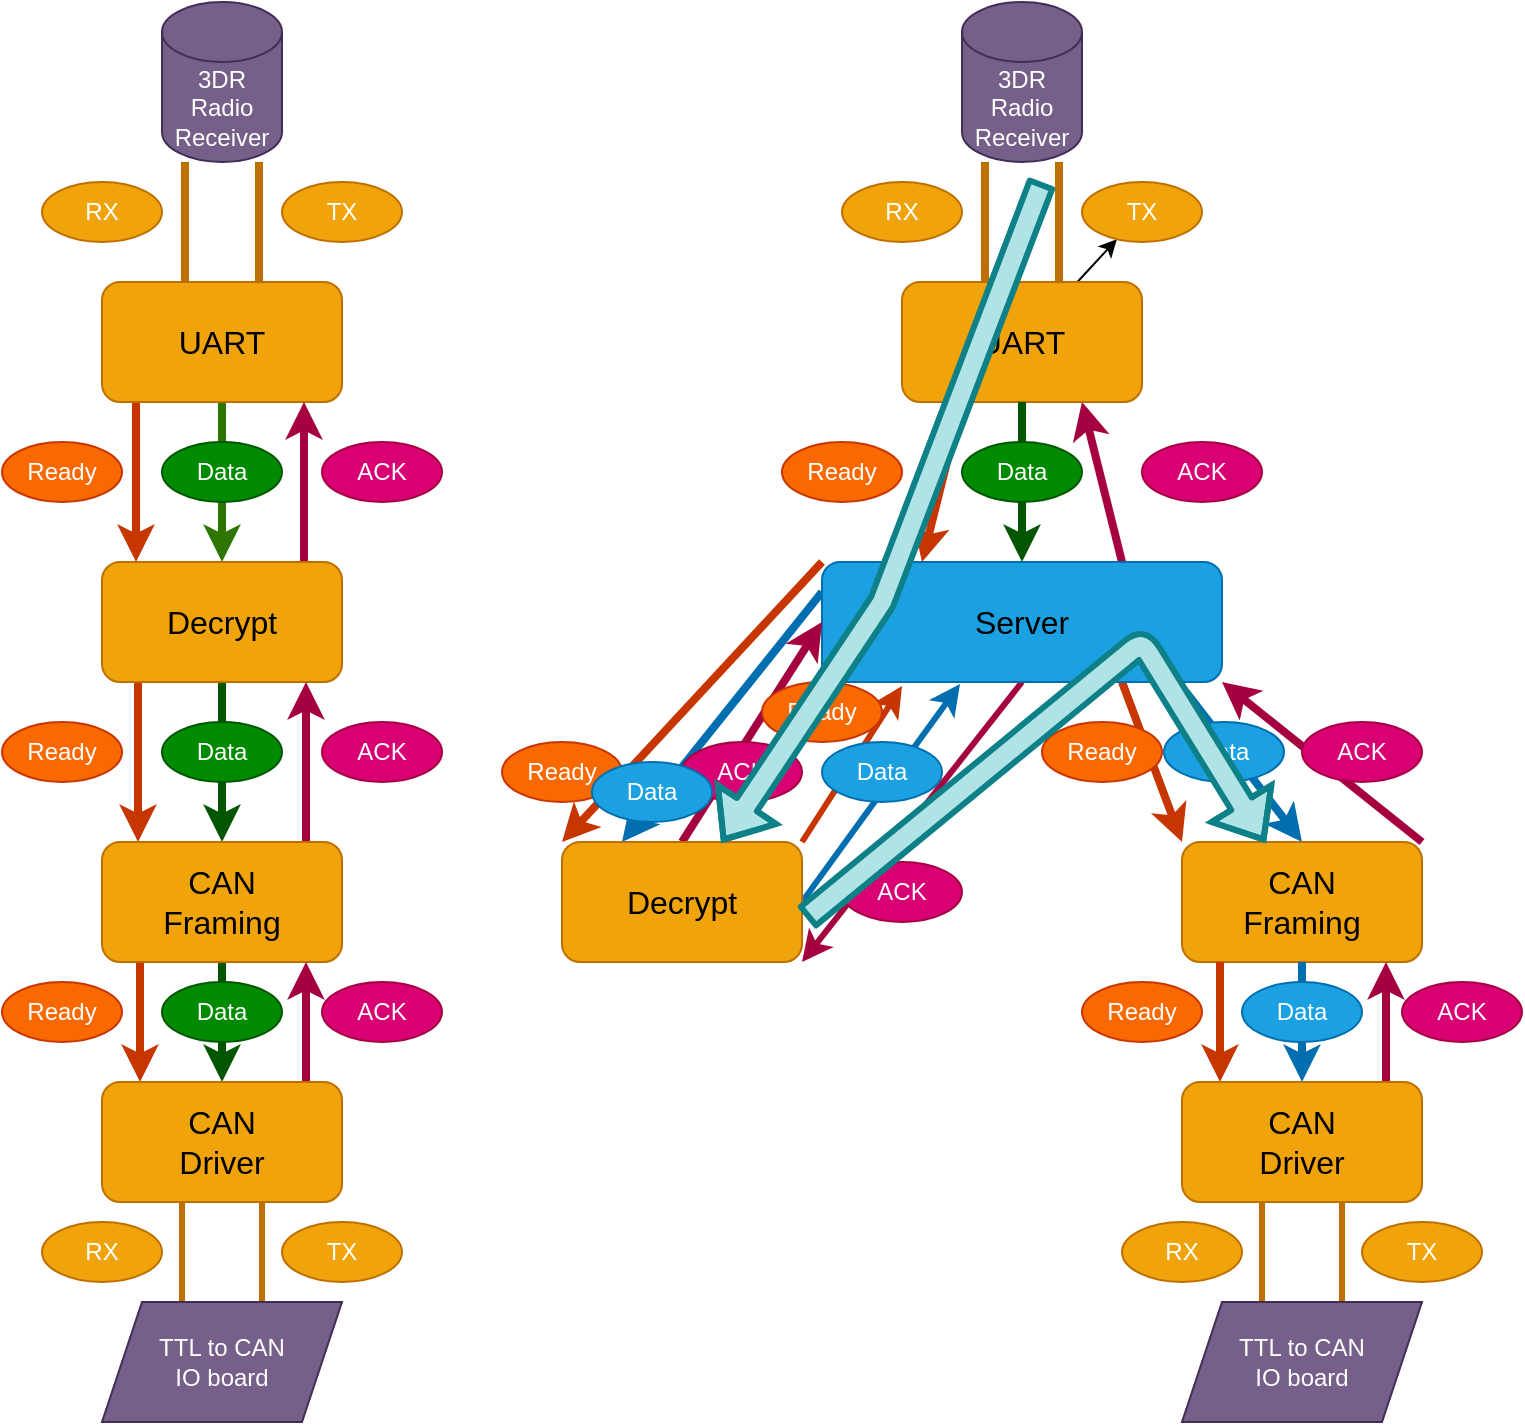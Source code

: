 <mxfile>
    <diagram id="hkkdX1cnzjOqu8E3EJwh" name="Page-1">
        <mxGraphModel dx="1100" dy="779" grid="1" gridSize="10" guides="1" tooltips="1" connect="1" arrows="1" fold="1" page="1" pageScale="1" pageWidth="850" pageHeight="1100" math="0" shadow="0">
            <root>
                <mxCell id="0"/>
                <mxCell id="1" parent="0"/>
                <mxCell id="29" style="edgeStyle=none;html=1;exitX=0.5;exitY=1;exitDx=0;exitDy=0;entryX=0.5;entryY=0;entryDx=0;entryDy=0;strokeWidth=4;fontColor=#000000;fillColor=#60a917;strokeColor=#2D7600;" parent="1" source="13" target="15" edge="1">
                    <mxGeometry relative="1" as="geometry"/>
                </mxCell>
                <mxCell id="31" style="edgeStyle=none;html=1;exitX=0.25;exitY=1;exitDx=0;exitDy=0;entryX=0.25;entryY=0;entryDx=0;entryDy=0;strokeWidth=4;fontColor=#000000;fillColor=#fa6800;strokeColor=#C73500;" parent="1" edge="1">
                    <mxGeometry relative="1" as="geometry">
                        <mxPoint x="137" y="280" as="sourcePoint"/>
                        <mxPoint x="137" y="360" as="targetPoint"/>
                    </mxGeometry>
                </mxCell>
                <mxCell id="13" value="UART" style="rounded=1;whiteSpace=wrap;html=1;fontSize=16;fillColor=#f0a30a;fontColor=#000000;strokeColor=#BD7000;" parent="1" vertex="1">
                    <mxGeometry x="120" y="220" width="120" height="60" as="geometry"/>
                </mxCell>
                <mxCell id="23" style="edgeStyle=none;html=1;exitX=0.75;exitY=0;exitDx=0;exitDy=0;entryX=0.75;entryY=1;entryDx=0;entryDy=0;strokeWidth=4;fontColor=#000000;fillColor=#d80073;strokeColor=#A50040;" parent="1" edge="1">
                    <mxGeometry relative="1" as="geometry">
                        <mxPoint x="221" y="360" as="sourcePoint"/>
                        <mxPoint x="221" y="280" as="targetPoint"/>
                    </mxGeometry>
                </mxCell>
                <mxCell id="67" style="edgeStyle=none;html=1;exitX=0.25;exitY=1;exitDx=0;exitDy=0;entryX=0.25;entryY=0;entryDx=0;entryDy=0;strokeWidth=4;fontColor=#FFFFFF;fillColor=#fa6800;strokeColor=#C73500;" parent="1" edge="1">
                    <mxGeometry relative="1" as="geometry">
                        <mxPoint x="138" y="420" as="sourcePoint"/>
                        <mxPoint x="138" y="500" as="targetPoint"/>
                    </mxGeometry>
                </mxCell>
                <mxCell id="70" style="edgeStyle=none;html=1;exitX=0.5;exitY=1;exitDx=0;exitDy=0;entryX=0.5;entryY=0;entryDx=0;entryDy=0;strokeWidth=4;fontColor=#FFFFFF;fillColor=#008a00;strokeColor=#005700;" parent="1" source="15" target="66" edge="1">
                    <mxGeometry relative="1" as="geometry"/>
                </mxCell>
                <mxCell id="15" value="Decrypt" style="rounded=1;whiteSpace=wrap;html=1;fontSize=16;fillColor=#f0a30a;fontColor=#000000;strokeColor=#BD7000;" parent="1" vertex="1">
                    <mxGeometry x="120" y="360" width="120" height="60" as="geometry"/>
                </mxCell>
                <mxCell id="28" value="ACK" style="ellipse;whiteSpace=wrap;html=1;fontColor=#ffffff;fillColor=#d80073;strokeColor=#A50040;" parent="1" vertex="1">
                    <mxGeometry x="230" y="300" width="60" height="30" as="geometry"/>
                </mxCell>
                <mxCell id="33" value="&lt;font color=&quot;#ffffff&quot;&gt;Ready&lt;/font&gt;" style="ellipse;whiteSpace=wrap;html=1;fontColor=#000000;fillColor=#fa6800;strokeColor=#C73500;" parent="1" vertex="1">
                    <mxGeometry x="70" y="300" width="60" height="30" as="geometry"/>
                </mxCell>
                <mxCell id="37" value="&lt;font color=&quot;#ffffff&quot;&gt;Data&lt;/font&gt;" style="ellipse;whiteSpace=wrap;html=1;fontColor=#ffffff;fillColor=#008a00;strokeColor=#005700;" parent="1" vertex="1">
                    <mxGeometry x="150" y="300" width="60" height="30" as="geometry"/>
                </mxCell>
                <mxCell id="46" style="edgeStyle=none;shape=link;html=1;exitX=0.5;exitY=1;exitDx=0;exitDy=0;exitPerimeter=0;entryX=0.5;entryY=0;entryDx=0;entryDy=0;strokeWidth=4;fontColor=#FFFFFF;width=34;fillColor=#f0a30a;strokeColor=#BD7000;" parent="1" source="39" target="13" edge="1">
                    <mxGeometry relative="1" as="geometry"/>
                </mxCell>
                <mxCell id="39" value="3DR&lt;br&gt;Radio&lt;br&gt;Receiver" style="shape=cylinder3;whiteSpace=wrap;html=1;boundedLbl=1;backgroundOutline=1;size=15;fontColor=#ffffff;fillColor=#76608a;strokeColor=#432D57;" parent="1" vertex="1">
                    <mxGeometry x="150" y="80" width="60" height="80" as="geometry"/>
                </mxCell>
                <mxCell id="43" value="&lt;font color=&quot;#ffffff&quot;&gt;RX&lt;br&gt;&lt;/font&gt;" style="ellipse;whiteSpace=wrap;html=1;fontColor=#000000;fillColor=#f0a30a;strokeColor=#BD7000;" parent="1" vertex="1">
                    <mxGeometry x="90" y="170" width="60" height="30" as="geometry"/>
                </mxCell>
                <mxCell id="44" value="&lt;font color=&quot;#ffffff&quot;&gt;TX&lt;br&gt;&lt;/font&gt;" style="ellipse;whiteSpace=wrap;html=1;fontColor=#000000;fillColor=#f0a30a;strokeColor=#BD7000;" parent="1" vertex="1">
                    <mxGeometry x="210" y="170" width="60" height="30" as="geometry"/>
                </mxCell>
                <mxCell id="47" style="edgeStyle=none;html=1;exitX=0.75;exitY=0;exitDx=0;exitDy=0;entryX=0.75;entryY=1;entryDx=0;entryDy=0;strokeWidth=4;fontColor=#000000;fillColor=#d80073;strokeColor=#A50040;" parent="1" source="48" edge="1">
                    <mxGeometry relative="1" as="geometry">
                        <mxPoint x="610" y="280" as="targetPoint"/>
                    </mxGeometry>
                </mxCell>
                <mxCell id="77" style="edgeStyle=none;html=1;exitX=0;exitY=0;exitDx=0;exitDy=0;entryX=0;entryY=0;entryDx=0;entryDy=0;strokeWidth=4;fontColor=#FFFFFF;fillColor=#fa6800;strokeColor=#C73500;" parent="1" source="48" target="75" edge="1">
                    <mxGeometry relative="1" as="geometry"/>
                </mxCell>
                <mxCell id="78" style="edgeStyle=none;html=1;exitX=0;exitY=0.25;exitDx=0;exitDy=0;strokeWidth=4;fontColor=#FFFFFF;fillColor=#1ba1e2;strokeColor=#006EAF;entryX=0.25;entryY=0;entryDx=0;entryDy=0;" parent="1" source="48" target="75" edge="1">
                    <mxGeometry relative="1" as="geometry">
                        <mxPoint x="410" y="500" as="targetPoint"/>
                    </mxGeometry>
                </mxCell>
                <mxCell id="81" style="edgeStyle=none;html=1;exitX=0.91;exitY=1.083;exitDx=0;exitDy=0;entryX=0.5;entryY=0;entryDx=0;entryDy=0;strokeWidth=4;fontColor=#FFFFFF;exitPerimeter=0;fillColor=#1ba1e2;strokeColor=#006EAF;" parent="1" source="48" target="76" edge="1">
                    <mxGeometry relative="1" as="geometry"/>
                </mxCell>
                <mxCell id="82" style="edgeStyle=none;html=1;exitX=0.75;exitY=1;exitDx=0;exitDy=0;entryX=0;entryY=0;entryDx=0;entryDy=0;strokeWidth=4;fontColor=#FFFFFF;fillColor=#fa6800;strokeColor=#C73500;" parent="1" source="48" target="76" edge="1">
                    <mxGeometry relative="1" as="geometry"/>
                </mxCell>
                <mxCell id="131" style="edgeStyle=none;html=1;exitX=0.5;exitY=1;exitDx=0;exitDy=0;entryX=1;entryY=1;entryDx=0;entryDy=0;strokeWidth=3;fillColor=#d80073;strokeColor=#A50040;" edge="1" parent="1" source="48" target="75">
                    <mxGeometry relative="1" as="geometry"/>
                </mxCell>
                <mxCell id="48" value="&lt;font color=&quot;#000000&quot;&gt;Server&lt;/font&gt;" style="rounded=1;whiteSpace=wrap;html=1;fontSize=16;fillColor=#1ba1e2;fontColor=#ffffff;strokeColor=#006EAF;" parent="1" vertex="1">
                    <mxGeometry x="480" y="360" width="200" height="60" as="geometry"/>
                </mxCell>
                <mxCell id="119" value="" style="edgeStyle=none;html=1;" parent="1" source="51" target="65" edge="1">
                    <mxGeometry relative="1" as="geometry"/>
                </mxCell>
                <mxCell id="51" value="UART" style="rounded=1;whiteSpace=wrap;html=1;fontSize=16;fillColor=#f0a30a;fontColor=#000000;strokeColor=#BD7000;" parent="1" vertex="1">
                    <mxGeometry x="520" y="220" width="120" height="60" as="geometry"/>
                </mxCell>
                <mxCell id="53" style="edgeStyle=none;html=1;exitX=0.5;exitY=1;exitDx=0;exitDy=0;entryX=0.5;entryY=0;entryDx=0;entryDy=0;strokeWidth=4;fontColor=#000000;fillColor=#008a00;strokeColor=#005700;" parent="1" target="48" edge="1">
                    <mxGeometry relative="1" as="geometry">
                        <mxPoint x="580" y="280" as="sourcePoint"/>
                    </mxGeometry>
                </mxCell>
                <mxCell id="54" style="edgeStyle=none;html=1;exitX=0.25;exitY=1;exitDx=0;exitDy=0;entryX=0.25;entryY=0;entryDx=0;entryDy=0;strokeWidth=4;fontColor=#000000;fillColor=#fa6800;strokeColor=#C73500;" parent="1" target="48" edge="1">
                    <mxGeometry relative="1" as="geometry">
                        <mxPoint x="550" y="280" as="sourcePoint"/>
                    </mxGeometry>
                </mxCell>
                <mxCell id="58" value="&lt;font color=&quot;#ffffff&quot;&gt;Ready&lt;/font&gt;" style="ellipse;whiteSpace=wrap;html=1;fontColor=#000000;fillColor=#fa6800;strokeColor=#C73500;" parent="1" vertex="1">
                    <mxGeometry x="460" y="300" width="60" height="30" as="geometry"/>
                </mxCell>
                <mxCell id="59" value="ACK" style="ellipse;whiteSpace=wrap;html=1;fontColor=#ffffff;fillColor=#d80073;strokeColor=#A50040;" parent="1" vertex="1">
                    <mxGeometry x="640" y="300" width="60" height="30" as="geometry"/>
                </mxCell>
                <mxCell id="61" value="&lt;font color=&quot;#ffffff&quot;&gt;Data&lt;/font&gt;" style="ellipse;whiteSpace=wrap;html=1;fontColor=#ffffff;fillColor=#008a00;strokeColor=#005700;" parent="1" vertex="1">
                    <mxGeometry x="550" y="300" width="60" height="30" as="geometry"/>
                </mxCell>
                <mxCell id="62" style="edgeStyle=none;shape=link;html=1;exitX=0.5;exitY=1;exitDx=0;exitDy=0;exitPerimeter=0;entryX=0.5;entryY=0;entryDx=0;entryDy=0;strokeWidth=4;fontColor=#FFFFFF;width=34;fillColor=#f0a30a;strokeColor=#BD7000;" parent="1" source="63" target="51" edge="1">
                    <mxGeometry relative="1" as="geometry"/>
                </mxCell>
                <mxCell id="63" value="3DR&lt;br&gt;Radio&lt;br&gt;Receiver" style="shape=cylinder3;whiteSpace=wrap;html=1;boundedLbl=1;backgroundOutline=1;size=15;fontColor=#ffffff;fillColor=#76608a;strokeColor=#432D57;" parent="1" vertex="1">
                    <mxGeometry x="550" y="80" width="60" height="80" as="geometry"/>
                </mxCell>
                <mxCell id="64" value="&lt;font color=&quot;#ffffff&quot;&gt;RX&lt;br&gt;&lt;/font&gt;" style="ellipse;whiteSpace=wrap;html=1;fontColor=#000000;fillColor=#f0a30a;strokeColor=#BD7000;" parent="1" vertex="1">
                    <mxGeometry x="490" y="170" width="60" height="30" as="geometry"/>
                </mxCell>
                <mxCell id="65" value="&lt;font color=&quot;#ffffff&quot;&gt;TX&lt;br&gt;&lt;/font&gt;" style="ellipse;whiteSpace=wrap;html=1;fontColor=#000000;fillColor=#f0a30a;strokeColor=#BD7000;" parent="1" vertex="1">
                    <mxGeometry x="610" y="170" width="60" height="30" as="geometry"/>
                </mxCell>
                <mxCell id="68" style="edgeStyle=none;html=1;exitX=0.75;exitY=0;exitDx=0;exitDy=0;entryX=0.75;entryY=1;entryDx=0;entryDy=0;strokeWidth=4;fontColor=#FFFFFF;fillColor=#d80073;strokeColor=#A50040;" parent="1" edge="1">
                    <mxGeometry relative="1" as="geometry">
                        <mxPoint x="222" y="500" as="sourcePoint"/>
                        <mxPoint x="222" y="420" as="targetPoint"/>
                    </mxGeometry>
                </mxCell>
                <mxCell id="94" style="edgeStyle=none;html=1;exitX=0.25;exitY=1;exitDx=0;exitDy=0;entryX=0.25;entryY=0;entryDx=0;entryDy=0;strokeWidth=4;fontColor=#FFFFFF;fillColor=#fa6800;strokeColor=#C73500;" parent="1" edge="1">
                    <mxGeometry relative="1" as="geometry">
                        <mxPoint x="139" y="560" as="sourcePoint"/>
                        <mxPoint x="139" y="620" as="targetPoint"/>
                    </mxGeometry>
                </mxCell>
                <mxCell id="95" style="edgeStyle=none;html=1;exitX=0.5;exitY=1;exitDx=0;exitDy=0;entryX=0.5;entryY=0;entryDx=0;entryDy=0;strokeWidth=4;fontColor=#FFFFFF;fillColor=#008a00;strokeColor=#005700;" parent="1" source="66" target="93" edge="1">
                    <mxGeometry relative="1" as="geometry"/>
                </mxCell>
                <mxCell id="66" value="CAN&lt;br&gt;Framing" style="rounded=1;whiteSpace=wrap;html=1;fontSize=16;fillColor=#f0a30a;fontColor=#000000;strokeColor=#BD7000;" parent="1" vertex="1">
                    <mxGeometry x="120" y="500" width="120" height="60" as="geometry"/>
                </mxCell>
                <mxCell id="71" value="&lt;font color=&quot;#ffffff&quot;&gt;Ready&lt;/font&gt;" style="ellipse;whiteSpace=wrap;html=1;fontColor=#000000;fillColor=#fa6800;strokeColor=#C73500;" parent="1" vertex="1">
                    <mxGeometry x="70" y="440" width="60" height="30" as="geometry"/>
                </mxCell>
                <mxCell id="73" value="&lt;font color=&quot;#ffffff&quot;&gt;Data&lt;/font&gt;" style="ellipse;whiteSpace=wrap;html=1;fontColor=#ffffff;fillColor=#008a00;strokeColor=#005700;" parent="1" vertex="1">
                    <mxGeometry x="150" y="440" width="60" height="30" as="geometry"/>
                </mxCell>
                <mxCell id="74" value="ACK" style="ellipse;whiteSpace=wrap;html=1;fontColor=#ffffff;fillColor=#d80073;strokeColor=#A50040;" parent="1" vertex="1">
                    <mxGeometry x="230" y="440" width="60" height="30" as="geometry"/>
                </mxCell>
                <mxCell id="85" style="edgeStyle=none;html=1;exitX=0.5;exitY=0;exitDx=0;exitDy=0;entryX=0;entryY=0.5;entryDx=0;entryDy=0;strokeWidth=4;fontColor=#FFFFFF;fillColor=#d80073;strokeColor=#A50040;" parent="1" source="75" target="48" edge="1">
                    <mxGeometry relative="1" as="geometry"/>
                </mxCell>
                <mxCell id="129" style="edgeStyle=none;html=1;exitX=1;exitY=0;exitDx=0;exitDy=0;entryX=0.2;entryY=1.033;entryDx=0;entryDy=0;strokeWidth=3;fillColor=#fa6800;strokeColor=#C73500;entryPerimeter=0;" edge="1" parent="1" source="75" target="48">
                    <mxGeometry relative="1" as="geometry"/>
                </mxCell>
                <mxCell id="130" style="edgeStyle=none;html=1;exitX=1;exitY=0.5;exitDx=0;exitDy=0;entryX=0.345;entryY=1.017;entryDx=0;entryDy=0;entryPerimeter=0;strokeWidth=3;fillColor=#1ba1e2;strokeColor=#006EAF;" edge="1" parent="1" source="75" target="48">
                    <mxGeometry relative="1" as="geometry"/>
                </mxCell>
                <mxCell id="75" value="Decrypt" style="rounded=1;whiteSpace=wrap;html=1;fontSize=16;fillColor=#f0a30a;fontColor=#000000;strokeColor=#BD7000;" parent="1" vertex="1">
                    <mxGeometry x="350" y="500" width="120" height="60" as="geometry"/>
                </mxCell>
                <mxCell id="86" style="edgeStyle=none;html=1;exitX=1;exitY=0;exitDx=0;exitDy=0;entryX=1;entryY=1;entryDx=0;entryDy=0;strokeWidth=4;fontColor=#FFFFFF;fillColor=#d80073;strokeColor=#A50040;" parent="1" source="76" target="48" edge="1">
                    <mxGeometry relative="1" as="geometry"/>
                </mxCell>
                <mxCell id="76" value="CAN&lt;br&gt;Framing" style="rounded=1;whiteSpace=wrap;html=1;fontSize=16;fillColor=#f0a30a;fontColor=#000000;strokeColor=#BD7000;" parent="1" vertex="1">
                    <mxGeometry x="660" y="500" width="120" height="60" as="geometry"/>
                </mxCell>
                <mxCell id="83" value="&lt;font color=&quot;#ffffff&quot;&gt;Ready&lt;/font&gt;" style="ellipse;whiteSpace=wrap;html=1;fontColor=#000000;fillColor=#fa6800;strokeColor=#C73500;" parent="1" vertex="1">
                    <mxGeometry x="320" y="450" width="60" height="30" as="geometry"/>
                </mxCell>
                <mxCell id="84" value="&lt;font color=&quot;#ffffff&quot;&gt;Ready&lt;/font&gt;" style="ellipse;whiteSpace=wrap;html=1;fontColor=#000000;fillColor=#fa6800;strokeColor=#C73500;" parent="1" vertex="1">
                    <mxGeometry x="590" y="440" width="60" height="30" as="geometry"/>
                </mxCell>
                <mxCell id="87" value="ACK" style="ellipse;whiteSpace=wrap;html=1;fontColor=#ffffff;fillColor=#d80073;strokeColor=#A50040;" parent="1" vertex="1">
                    <mxGeometry x="410" y="450" width="60" height="30" as="geometry"/>
                </mxCell>
                <mxCell id="88" value="ACK" style="ellipse;whiteSpace=wrap;html=1;fontColor=#ffffff;fillColor=#d80073;strokeColor=#A50040;" parent="1" vertex="1">
                    <mxGeometry x="720" y="440" width="60" height="30" as="geometry"/>
                </mxCell>
                <mxCell id="89" value="&lt;font color=&quot;#ffffff&quot;&gt;Data&lt;/font&gt;" style="ellipse;whiteSpace=wrap;html=1;fontColor=#ffffff;fillColor=#1ba1e2;strokeColor=#006EAF;" parent="1" vertex="1">
                    <mxGeometry x="365" y="460" width="60" height="30" as="geometry"/>
                </mxCell>
                <mxCell id="91" value="&lt;font color=&quot;#ffffff&quot;&gt;Data&lt;/font&gt;" style="ellipse;whiteSpace=wrap;html=1;fontColor=#ffffff;fillColor=#1ba1e2;strokeColor=#006EAF;" parent="1" vertex="1">
                    <mxGeometry x="651" y="440" width="60" height="30" as="geometry"/>
                </mxCell>
                <mxCell id="101" style="edgeStyle=none;html=1;exitX=0.75;exitY=0;exitDx=0;exitDy=0;entryX=0.75;entryY=1;entryDx=0;entryDy=0;strokeWidth=4;fontColor=#FFFFFF;fillColor=#d80073;strokeColor=#A50040;" parent="1" edge="1">
                    <mxGeometry relative="1" as="geometry">
                        <mxPoint x="222" y="620" as="sourcePoint"/>
                        <mxPoint x="222" y="560" as="targetPoint"/>
                    </mxGeometry>
                </mxCell>
                <mxCell id="109" style="edgeStyle=none;html=1;exitX=0.5;exitY=1;exitDx=0;exitDy=0;shape=link;strokeWidth=3;width=38;fillColor=#f0a30a;strokeColor=#BD7000;" parent="1" source="93" target="110" edge="1">
                    <mxGeometry relative="1" as="geometry">
                        <mxPoint x="180" y="720" as="targetPoint"/>
                    </mxGeometry>
                </mxCell>
                <mxCell id="93" value="CAN&lt;br&gt;Driver" style="rounded=1;whiteSpace=wrap;html=1;fontSize=16;fillColor=#f0a30a;fontColor=#000000;strokeColor=#BD7000;" parent="1" vertex="1">
                    <mxGeometry x="120" y="620" width="120" height="60" as="geometry"/>
                </mxCell>
                <mxCell id="97" value="&lt;font color=&quot;#ffffff&quot;&gt;Ready&lt;/font&gt;" style="ellipse;whiteSpace=wrap;html=1;fontColor=#000000;fillColor=#fa6800;strokeColor=#C73500;" parent="1" vertex="1">
                    <mxGeometry x="70" y="570" width="60" height="30" as="geometry"/>
                </mxCell>
                <mxCell id="98" value="&lt;font color=&quot;#ffffff&quot;&gt;Data&lt;/font&gt;" style="ellipse;whiteSpace=wrap;html=1;fontColor=#ffffff;fillColor=#008a00;strokeColor=#005700;" parent="1" vertex="1">
                    <mxGeometry x="150" y="570" width="60" height="30" as="geometry"/>
                </mxCell>
                <mxCell id="99" value="ACK" style="ellipse;whiteSpace=wrap;html=1;fontColor=#ffffff;fillColor=#d80073;strokeColor=#A50040;" parent="1" vertex="1">
                    <mxGeometry x="230" y="570" width="60" height="30" as="geometry"/>
                </mxCell>
                <mxCell id="102" style="edgeStyle=none;html=1;exitX=0.25;exitY=1;exitDx=0;exitDy=0;entryX=0.25;entryY=0;entryDx=0;entryDy=0;strokeWidth=4;fontColor=#FFFFFF;fillColor=#fa6800;strokeColor=#C73500;" parent="1" edge="1">
                    <mxGeometry relative="1" as="geometry">
                        <mxPoint x="679" y="560" as="sourcePoint"/>
                        <mxPoint x="679" y="620" as="targetPoint"/>
                    </mxGeometry>
                </mxCell>
                <mxCell id="103" style="edgeStyle=none;html=1;exitX=0.5;exitY=1;exitDx=0;exitDy=0;entryX=0.5;entryY=0;entryDx=0;entryDy=0;strokeWidth=4;fontColor=#FFFFFF;fillColor=#1ba1e2;strokeColor=#006EAF;" parent="1" target="105" edge="1">
                    <mxGeometry relative="1" as="geometry">
                        <mxPoint x="720" y="560" as="sourcePoint"/>
                    </mxGeometry>
                </mxCell>
                <mxCell id="104" style="edgeStyle=none;html=1;exitX=0.75;exitY=0;exitDx=0;exitDy=0;entryX=0.75;entryY=1;entryDx=0;entryDy=0;strokeWidth=4;fontColor=#FFFFFF;fillColor=#d80073;strokeColor=#A50040;" parent="1" edge="1">
                    <mxGeometry relative="1" as="geometry">
                        <mxPoint x="762" y="620" as="sourcePoint"/>
                        <mxPoint x="762" y="560" as="targetPoint"/>
                    </mxGeometry>
                </mxCell>
                <mxCell id="105" value="CAN&lt;br&gt;Driver" style="rounded=1;whiteSpace=wrap;html=1;fontSize=16;fillColor=#f0a30a;fontColor=#000000;strokeColor=#BD7000;" parent="1" vertex="1">
                    <mxGeometry x="660" y="620" width="120" height="60" as="geometry"/>
                </mxCell>
                <mxCell id="106" value="&lt;font color=&quot;#ffffff&quot;&gt;Ready&lt;/font&gt;" style="ellipse;whiteSpace=wrap;html=1;fontColor=#000000;fillColor=#fa6800;strokeColor=#C73500;" parent="1" vertex="1">
                    <mxGeometry x="610" y="570" width="60" height="30" as="geometry"/>
                </mxCell>
                <mxCell id="107" value="&lt;font color=&quot;#ffffff&quot;&gt;Data&lt;/font&gt;" style="ellipse;whiteSpace=wrap;html=1;fontColor=#ffffff;fillColor=#1ba1e2;strokeColor=#006EAF;" parent="1" vertex="1">
                    <mxGeometry x="690" y="570" width="60" height="30" as="geometry"/>
                </mxCell>
                <mxCell id="108" value="ACK" style="ellipse;whiteSpace=wrap;html=1;fontColor=#ffffff;fillColor=#d80073;strokeColor=#A50040;" parent="1" vertex="1">
                    <mxGeometry x="770" y="570" width="60" height="30" as="geometry"/>
                </mxCell>
                <mxCell id="110" value="TTL to CAN&lt;br&gt;IO board" style="shape=parallelogram;perimeter=parallelogramPerimeter;whiteSpace=wrap;html=1;fixedSize=1;fillColor=#76608a;fontColor=#ffffff;strokeColor=#432D57;" parent="1" vertex="1">
                    <mxGeometry x="120" y="730" width="120" height="60" as="geometry"/>
                </mxCell>
                <mxCell id="111" value="&lt;font color=&quot;#ffffff&quot;&gt;RX&lt;br&gt;&lt;/font&gt;" style="ellipse;whiteSpace=wrap;html=1;fontColor=#000000;fillColor=#f0a30a;strokeColor=#BD7000;" parent="1" vertex="1">
                    <mxGeometry x="90" y="690" width="60" height="30" as="geometry"/>
                </mxCell>
                <mxCell id="112" value="&lt;font color=&quot;#ffffff&quot;&gt;TX&lt;br&gt;&lt;/font&gt;" style="ellipse;whiteSpace=wrap;html=1;fontColor=#000000;fillColor=#f0a30a;strokeColor=#BD7000;" parent="1" vertex="1">
                    <mxGeometry x="210" y="690" width="60" height="30" as="geometry"/>
                </mxCell>
                <mxCell id="113" style="edgeStyle=none;html=1;exitX=0.5;exitY=1;exitDx=0;exitDy=0;shape=link;strokeWidth=3;width=38;fillColor=#f0a30a;strokeColor=#BD7000;" parent="1" target="114" edge="1">
                    <mxGeometry relative="1" as="geometry">
                        <mxPoint x="720" y="720" as="targetPoint"/>
                        <mxPoint x="720" y="680" as="sourcePoint"/>
                    </mxGeometry>
                </mxCell>
                <mxCell id="114" value="TTL to CAN&lt;br&gt;IO board" style="shape=parallelogram;perimeter=parallelogramPerimeter;whiteSpace=wrap;html=1;fixedSize=1;fillColor=#76608a;fontColor=#ffffff;strokeColor=#432D57;" parent="1" vertex="1">
                    <mxGeometry x="660" y="730" width="120" height="60" as="geometry"/>
                </mxCell>
                <mxCell id="115" value="&lt;font color=&quot;#ffffff&quot;&gt;RX&lt;br&gt;&lt;/font&gt;" style="ellipse;whiteSpace=wrap;html=1;fontColor=#000000;fillColor=#f0a30a;strokeColor=#BD7000;" parent="1" vertex="1">
                    <mxGeometry x="630" y="690" width="60" height="30" as="geometry"/>
                </mxCell>
                <mxCell id="116" value="&lt;font color=&quot;#ffffff&quot;&gt;TX&lt;br&gt;&lt;/font&gt;" style="ellipse;whiteSpace=wrap;html=1;fontColor=#000000;fillColor=#f0a30a;strokeColor=#BD7000;" parent="1" vertex="1">
                    <mxGeometry x="750" y="690" width="60" height="30" as="geometry"/>
                </mxCell>
                <mxCell id="133" value="&lt;font color=&quot;#ffffff&quot;&gt;Ready&lt;/font&gt;" style="ellipse;whiteSpace=wrap;html=1;fontColor=#000000;fillColor=#fa6800;strokeColor=#C73500;" vertex="1" parent="1">
                    <mxGeometry x="450" y="420" width="60" height="30" as="geometry"/>
                </mxCell>
                <mxCell id="134" value="&lt;font color=&quot;#ffffff&quot;&gt;Data&lt;/font&gt;" style="ellipse;whiteSpace=wrap;html=1;fontColor=#ffffff;fillColor=#1ba1e2;strokeColor=#006EAF;" vertex="1" parent="1">
                    <mxGeometry x="480" y="450" width="60" height="30" as="geometry"/>
                </mxCell>
                <mxCell id="137" value="ACK" style="ellipse;whiteSpace=wrap;html=1;fontColor=#ffffff;fillColor=#d80073;strokeColor=#A50040;" vertex="1" parent="1">
                    <mxGeometry x="490" y="510" width="60" height="30" as="geometry"/>
                </mxCell>
                <mxCell id="138" value="" style="curved=1;endArrow=classic;html=1;strokeWidth=3;shape=flexArrow;fillColor=#b0e3e6;strokeColor=#0e8088;" edge="1" parent="1" target="75">
                    <mxGeometry width="50" height="50" relative="1" as="geometry">
                        <mxPoint x="590" y="170" as="sourcePoint"/>
                        <mxPoint x="390" y="310" as="targetPoint"/>
                        <Array as="points">
                            <mxPoint x="510" y="380"/>
                        </Array>
                    </mxGeometry>
                </mxCell>
                <mxCell id="139" value="" style="curved=1;endArrow=classic;html=1;strokeWidth=3;shape=flexArrow;fillColor=#b0e3e6;strokeColor=#0e8088;exitX=1.017;exitY=0.633;exitDx=0;exitDy=0;exitPerimeter=0;" edge="1" parent="1" source="75" target="76">
                    <mxGeometry width="50" height="50" relative="1" as="geometry">
                        <mxPoint x="600" y="180" as="sourcePoint"/>
                        <mxPoint x="390" y="510" as="targetPoint"/>
                        <Array as="points">
                            <mxPoint x="640" y="400"/>
                        </Array>
                    </mxGeometry>
                </mxCell>
            </root>
        </mxGraphModel>
    </diagram>
</mxfile>